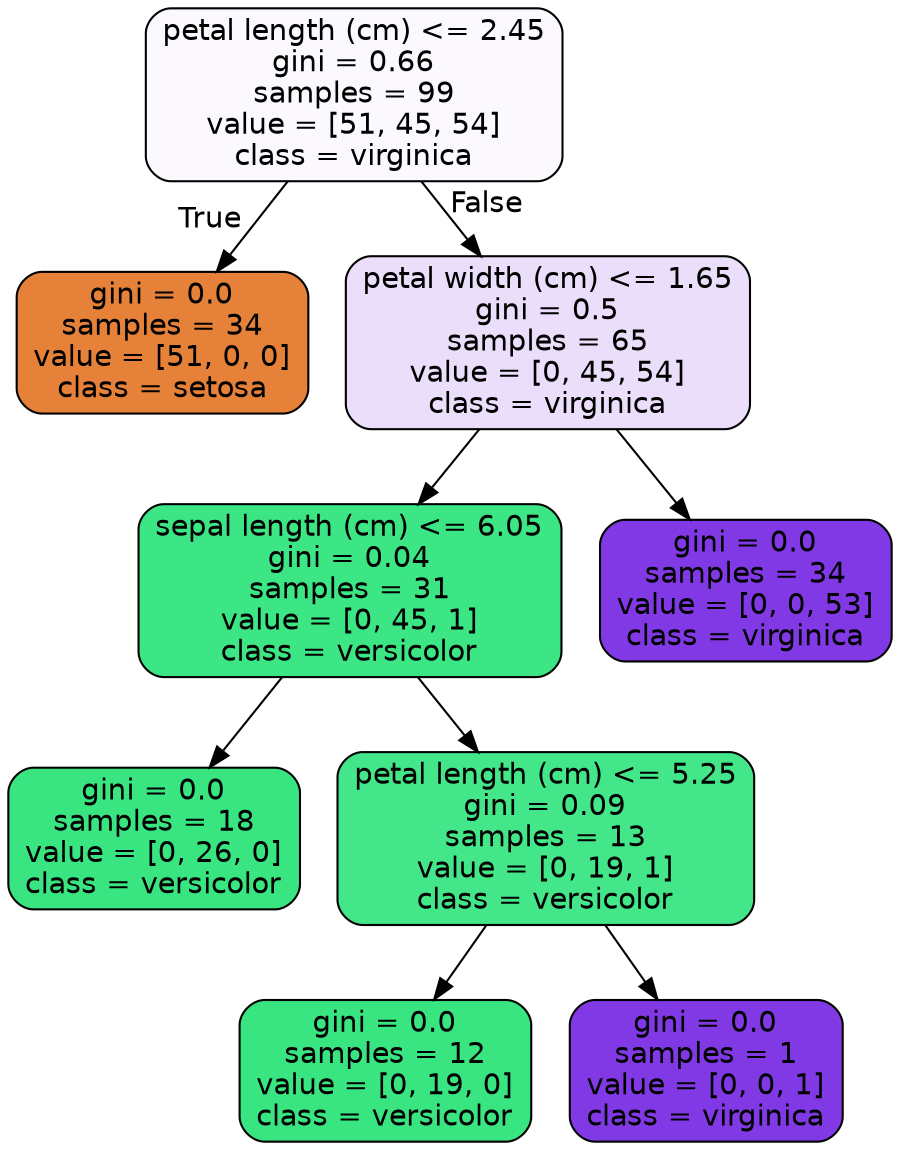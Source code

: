 digraph Tree {
node [shape=box, style="filled, rounded", color="black", fontname=helvetica] ;
edge [fontname=helvetica] ;
0 [label="petal length (cm) <= 2.45\ngini = 0.66\nsamples = 99\nvalue = [51, 45, 54]\nclass = virginica", fillcolor="#fbf9fe"] ;
1 [label="gini = 0.0\nsamples = 34\nvalue = [51, 0, 0]\nclass = setosa", fillcolor="#e58139"] ;
0 -> 1 [labeldistance=2.5, labelangle=45, headlabel="True"] ;
2 [label="petal width (cm) <= 1.65\ngini = 0.5\nsamples = 65\nvalue = [0, 45, 54]\nclass = virginica", fillcolor="#eadefb"] ;
0 -> 2 [labeldistance=2.5, labelangle=-45, headlabel="False"] ;
3 [label="sepal length (cm) <= 6.05\ngini = 0.04\nsamples = 31\nvalue = [0, 45, 1]\nclass = versicolor", fillcolor="#3de684"] ;
2 -> 3 ;
4 [label="gini = 0.0\nsamples = 18\nvalue = [0, 26, 0]\nclass = versicolor", fillcolor="#39e581"] ;
3 -> 4 ;
5 [label="petal length (cm) <= 5.25\ngini = 0.09\nsamples = 13\nvalue = [0, 19, 1]\nclass = versicolor", fillcolor="#43e688"] ;
3 -> 5 ;
6 [label="gini = 0.0\nsamples = 12\nvalue = [0, 19, 0]\nclass = versicolor", fillcolor="#39e581"] ;
5 -> 6 ;
7 [label="gini = 0.0\nsamples = 1\nvalue = [0, 0, 1]\nclass = virginica", fillcolor="#8139e5"] ;
5 -> 7 ;
8 [label="gini = 0.0\nsamples = 34\nvalue = [0, 0, 53]\nclass = virginica", fillcolor="#8139e5"] ;
2 -> 8 ;
}